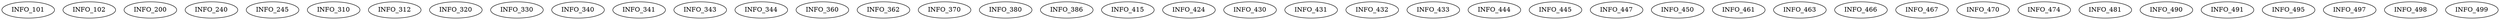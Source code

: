 digraph G {
    INFO_101;
    INFO_102;
    INFO_200;
    INFO_240;
    INFO_245;
    INFO_310;
    INFO_312;
    INFO_320;
    INFO_330;
    INFO_340;
    INFO_341;
    INFO_343;
    INFO_344;
    INFO_360;
    INFO_362;
    INFO_370;
    INFO_380;
    INFO_386;
    INFO_415;
    INFO_424;
    INFO_430;
    INFO_431;
    INFO_432;
    INFO_433;
    INFO_444;
    INFO_445;
    INFO_447;
    INFO_450;
    INFO_461;
    INFO_463;
    INFO_466;
    INFO_467;
    INFO_470;
    INFO_474;
    INFO_481;
    INFO_490;
    INFO_491;
    INFO_495;
    INFO_497;
    INFO_498;
    INFO_499;
}
